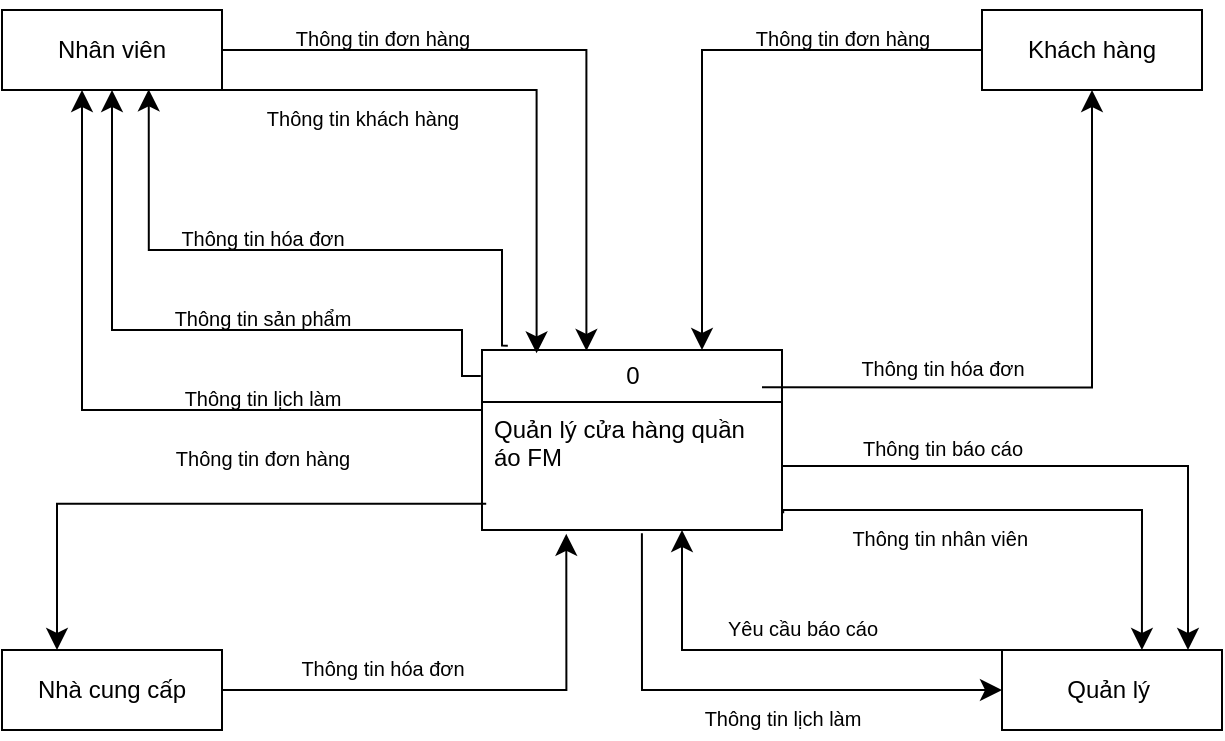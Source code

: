 <mxfile version="20.8.16" type="device"><diagram id="R2lEEEUBdFMjLlhIrx00" name="Page-1"><mxGraphModel dx="1034" dy="528" grid="1" gridSize="10" guides="1" tooltips="1" connect="1" arrows="1" fold="1" page="1" pageScale="1" pageWidth="850" pageHeight="1100" math="0" shadow="0" extFonts="Permanent Marker^https://fonts.googleapis.com/css?family=Permanent+Marker"><root><mxCell id="0"/><mxCell id="1" parent="0"/><mxCell id="2q9c3Ucb_O_qHo8AVVzJ-1" value="0" style="swimlane;fontStyle=0;childLayout=stackLayout;horizontal=1;startSize=26;fillColor=none;horizontalStack=0;resizeParent=1;resizeParentMax=0;resizeLast=0;collapsible=1;marginBottom=0;html=1;" parent="1" vertex="1"><mxGeometry x="360" y="310" width="150" height="90" as="geometry"/></mxCell><mxCell id="2q9c3Ucb_O_qHo8AVVzJ-2" value="Quản lý cửa hàng quần áo FM" style="text;strokeColor=none;fillColor=none;align=left;verticalAlign=top;spacingLeft=4;spacingRight=4;overflow=hidden;rotatable=0;points=[[0,0.5],[1,0.5]];portConstraint=eastwest;whiteSpace=wrap;html=1;" parent="2q9c3Ucb_O_qHo8AVVzJ-1" vertex="1"><mxGeometry y="26" width="150" height="64" as="geometry"/></mxCell><mxCell id="2q9c3Ucb_O_qHo8AVVzJ-5" value="Nhân viên" style="rounded=0;whiteSpace=wrap;html=1;" parent="1" vertex="1"><mxGeometry x="120" y="140" width="110" height="40" as="geometry"/></mxCell><mxCell id="2q9c3Ucb_O_qHo8AVVzJ-6" value="Khách hàng" style="rounded=0;whiteSpace=wrap;html=1;" parent="1" vertex="1"><mxGeometry x="610" y="140" width="110" height="40" as="geometry"/></mxCell><mxCell id="2q9c3Ucb_O_qHo8AVVzJ-7" value="Nhà cung cấp" style="rounded=0;whiteSpace=wrap;html=1;" parent="1" vertex="1"><mxGeometry x="120" y="460" width="110" height="40" as="geometry"/></mxCell><mxCell id="2q9c3Ucb_O_qHo8AVVzJ-8" value="Quản lý&amp;nbsp;" style="rounded=0;whiteSpace=wrap;html=1;" parent="1" vertex="1"><mxGeometry x="620" y="460" width="110" height="40" as="geometry"/></mxCell><mxCell id="2q9c3Ucb_O_qHo8AVVzJ-9" value="" style="edgeStyle=segmentEdgeStyle;endArrow=classic;html=1;curved=0;rounded=0;endSize=8;startSize=8;entryX=0.281;entryY=1.03;entryDx=0;entryDy=0;entryPerimeter=0;" parent="1" target="2q9c3Ucb_O_qHo8AVVzJ-2" edge="1"><mxGeometry width="50" height="50" relative="1" as="geometry"><mxPoint x="230" y="480" as="sourcePoint"/><mxPoint x="280" y="430" as="targetPoint"/></mxGeometry></mxCell><mxCell id="2q9c3Ucb_O_qHo8AVVzJ-11" value="&lt;span style=&quot;font-weight: normal;&quot;&gt;&lt;font style=&quot;font-size: 10px;&quot;&gt;Thông tin hóa đơn&lt;/font&gt;&lt;/span&gt;" style="text;strokeColor=none;fillColor=none;html=1;fontSize=24;fontStyle=1;verticalAlign=middle;align=center;" parent="1" vertex="1"><mxGeometry x="260" y="450" width="100" height="30" as="geometry"/></mxCell><mxCell id="2q9c3Ucb_O_qHo8AVVzJ-12" value="" style="edgeStyle=segmentEdgeStyle;endArrow=classic;html=1;curved=0;rounded=0;endSize=8;startSize=8;fontSize=10;entryX=0.25;entryY=0;entryDx=0;entryDy=0;exitX=0.014;exitY=0.795;exitDx=0;exitDy=0;exitPerimeter=0;" parent="1" source="2q9c3Ucb_O_qHo8AVVzJ-2" target="2q9c3Ucb_O_qHo8AVVzJ-7" edge="1"><mxGeometry width="50" height="50" relative="1" as="geometry"><mxPoint x="180" y="390" as="sourcePoint"/><mxPoint x="230" y="340" as="targetPoint"/></mxGeometry></mxCell><mxCell id="2q9c3Ucb_O_qHo8AVVzJ-13" value="&lt;span style=&quot;font-weight: normal;&quot;&gt;&lt;font style=&quot;font-size: 10px;&quot;&gt;Thông tin đơn hàng&lt;/font&gt;&lt;/span&gt;" style="text;strokeColor=none;fillColor=none;html=1;fontSize=24;fontStyle=1;verticalAlign=middle;align=center;" parent="1" vertex="1"><mxGeometry x="200" y="350" width="100" height="20" as="geometry"/></mxCell><mxCell id="wu5za7oDk2e-hdPkNd61-2" value="" style="edgeStyle=segmentEdgeStyle;endArrow=classic;html=1;curved=0;rounded=0;endSize=8;startSize=8;entryX=0.5;entryY=1;entryDx=0;entryDy=0;" edge="1" parent="1" target="2q9c3Ucb_O_qHo8AVVzJ-6"><mxGeometry width="50" height="50" relative="1" as="geometry"><mxPoint x="500" y="328.68" as="sourcePoint"/><mxPoint x="669.34" y="230.0" as="targetPoint"/></mxGeometry></mxCell><mxCell id="wu5za7oDk2e-hdPkNd61-3" value="&lt;span style=&quot;font-weight: normal;&quot;&gt;&lt;font style=&quot;font-size: 10px;&quot;&gt;Thông tin hóa đơn&lt;/font&gt;&lt;/span&gt;" style="text;strokeColor=none;fillColor=none;html=1;fontSize=24;fontStyle=1;verticalAlign=middle;align=center;" vertex="1" parent="1"><mxGeometry x="540" y="300" width="100" height="30" as="geometry"/></mxCell><mxCell id="wu5za7oDk2e-hdPkNd61-4" value="" style="edgeStyle=segmentEdgeStyle;endArrow=classic;html=1;curved=0;rounded=0;endSize=8;startSize=8;fontSize=10;exitX=0;exitY=0.5;exitDx=0;exitDy=0;" edge="1" parent="1" source="2q9c3Ucb_O_qHo8AVVzJ-6" target="2q9c3Ucb_O_qHo8AVVzJ-1"><mxGeometry width="50" height="50" relative="1" as="geometry"><mxPoint x="640" y="208" as="sourcePoint"/><mxPoint x="427.5" y="310" as="targetPoint"/><Array as="points"><mxPoint x="470" y="160"/></Array></mxGeometry></mxCell><mxCell id="wu5za7oDk2e-hdPkNd61-8" value="&lt;span style=&quot;font-weight: normal;&quot;&gt;&lt;font style=&quot;font-size: 10px;&quot;&gt;Thông tin đơn hàng&lt;/font&gt;&lt;/span&gt;" style="text;strokeColor=none;fillColor=none;html=1;fontSize=24;fontStyle=1;verticalAlign=middle;align=center;" vertex="1" parent="1"><mxGeometry x="490" y="140" width="100" height="20" as="geometry"/></mxCell><mxCell id="wu5za7oDk2e-hdPkNd61-9" value="" style="edgeStyle=segmentEdgeStyle;endArrow=classic;html=1;curved=0;rounded=0;endSize=8;startSize=8;entryX=0.348;entryY=0.005;entryDx=0;entryDy=0;entryPerimeter=0;exitX=1;exitY=0.5;exitDx=0;exitDy=0;" edge="1" parent="1" source="2q9c3Ucb_O_qHo8AVVzJ-5" target="2q9c3Ucb_O_qHo8AVVzJ-1"><mxGeometry width="50" height="50" relative="1" as="geometry"><mxPoint x="200" y="260" as="sourcePoint"/><mxPoint x="250" y="210" as="targetPoint"/></mxGeometry></mxCell><mxCell id="wu5za7oDk2e-hdPkNd61-11" value="&lt;span style=&quot;font-weight: normal;&quot;&gt;&lt;font style=&quot;font-size: 10px;&quot;&gt;Thông tin đơn hàng&lt;/font&gt;&lt;/span&gt;" style="text;strokeColor=none;fillColor=none;html=1;fontSize=24;fontStyle=1;verticalAlign=middle;align=center;" vertex="1" parent="1"><mxGeometry x="260" y="140" width="100" height="20" as="geometry"/></mxCell><mxCell id="wu5za7oDk2e-hdPkNd61-12" value="" style="edgeStyle=segmentEdgeStyle;endArrow=classic;html=1;curved=0;rounded=0;endSize=8;startSize=8;entryX=0.5;entryY=1;entryDx=0;entryDy=0;exitX=-0.004;exitY=0.144;exitDx=0;exitDy=0;exitPerimeter=0;" edge="1" parent="1" source="2q9c3Ucb_O_qHo8AVVzJ-1" target="2q9c3Ucb_O_qHo8AVVzJ-5"><mxGeometry width="50" height="50" relative="1" as="geometry"><mxPoint x="350" y="320" as="sourcePoint"/><mxPoint x="290" y="230" as="targetPoint"/><Array as="points"><mxPoint x="350" y="323"/><mxPoint x="350" y="300"/><mxPoint x="175" y="300"/></Array></mxGeometry></mxCell><mxCell id="wu5za7oDk2e-hdPkNd61-15" value="&lt;span style=&quot;font-weight: normal;&quot;&gt;&lt;font style=&quot;font-size: 10px;&quot;&gt;Thông tin sản phẩm&lt;/font&gt;&lt;/span&gt;" style="text;strokeColor=none;fillColor=none;html=1;fontSize=24;fontStyle=1;verticalAlign=middle;align=center;" vertex="1" parent="1"><mxGeometry x="200" y="280" width="100" height="20" as="geometry"/></mxCell><mxCell id="wu5za7oDk2e-hdPkNd61-19" value="&lt;span style=&quot;font-weight: normal;&quot;&gt;&lt;font style=&quot;font-size: 10px;&quot;&gt;Thông tin khách hàng&lt;/font&gt;&lt;/span&gt;" style="text;strokeColor=none;fillColor=none;html=1;fontSize=24;fontStyle=1;verticalAlign=middle;align=center;" vertex="1" parent="1"><mxGeometry x="250" y="180" width="100" height="20" as="geometry"/></mxCell><mxCell id="wu5za7oDk2e-hdPkNd61-21" value="" style="edgeStyle=segmentEdgeStyle;endArrow=classic;html=1;curved=0;rounded=0;endSize=8;startSize=8;entryX=0.667;entryY=0.992;entryDx=0;entryDy=0;entryPerimeter=0;exitX=0.086;exitY=-0.024;exitDx=0;exitDy=0;exitPerimeter=0;" edge="1" parent="1" source="2q9c3Ucb_O_qHo8AVVzJ-1" target="2q9c3Ucb_O_qHo8AVVzJ-5"><mxGeometry width="50" height="50" relative="1" as="geometry"><mxPoint x="370" y="270" as="sourcePoint"/><mxPoint x="250" y="220" as="targetPoint"/><Array as="points"><mxPoint x="370" y="308"/><mxPoint x="370" y="260"/><mxPoint x="193" y="260"/></Array></mxGeometry></mxCell><mxCell id="wu5za7oDk2e-hdPkNd61-22" value="&lt;span style=&quot;font-weight: normal;&quot;&gt;&lt;font style=&quot;font-size: 10px;&quot;&gt;Thông tin hóa đơn&lt;/font&gt;&lt;/span&gt;" style="text;strokeColor=none;fillColor=none;html=1;fontSize=24;fontStyle=1;verticalAlign=middle;align=center;" vertex="1" parent="1"><mxGeometry x="200" y="240" width="100" height="20" as="geometry"/></mxCell><mxCell id="wu5za7oDk2e-hdPkNd61-24" value="" style="edgeStyle=segmentEdgeStyle;endArrow=classic;html=1;curved=0;rounded=0;endSize=8;startSize=8;exitX=0;exitY=0;exitDx=0;exitDy=0;entryX=0.195;entryY=0.024;entryDx=0;entryDy=0;entryPerimeter=0;" edge="1" parent="1"><mxGeometry width="50" height="50" relative="1" as="geometry"><mxPoint x="230" y="180" as="sourcePoint"/><mxPoint x="387.3" y="311.68" as="targetPoint"/></mxGeometry></mxCell><mxCell id="wu5za7oDk2e-hdPkNd61-27" value="" style="edgeStyle=segmentEdgeStyle;endArrow=classic;html=1;curved=0;rounded=0;endSize=8;startSize=8;exitX=0;exitY=0.091;exitDx=0;exitDy=0;exitPerimeter=0;" edge="1" parent="1" source="2q9c3Ucb_O_qHo8AVVzJ-2"><mxGeometry width="50" height="50" relative="1" as="geometry"><mxPoint x="110" y="230" as="sourcePoint"/><mxPoint x="160" y="180" as="targetPoint"/><Array as="points"><mxPoint x="360" y="340"/><mxPoint x="160" y="340"/></Array></mxGeometry></mxCell><mxCell id="wu5za7oDk2e-hdPkNd61-28" value="&lt;span style=&quot;font-weight: normal;&quot;&gt;&lt;font style=&quot;font-size: 10px;&quot;&gt;Thông tin lịch làm&lt;/font&gt;&lt;/span&gt;" style="text;strokeColor=none;fillColor=none;html=1;fontSize=24;fontStyle=1;verticalAlign=middle;align=center;" vertex="1" parent="1"><mxGeometry x="200" y="320" width="100" height="20" as="geometry"/></mxCell><mxCell id="wu5za7oDk2e-hdPkNd61-29" value="" style="edgeStyle=segmentEdgeStyle;endArrow=classic;html=1;curved=0;rounded=0;endSize=8;startSize=8;" edge="1" parent="1" source="2q9c3Ucb_O_qHo8AVVzJ-8"><mxGeometry width="50" height="50" relative="1" as="geometry"><mxPoint x="650" y="430" as="sourcePoint"/><mxPoint x="460" y="400" as="targetPoint"/><Array as="points"><mxPoint x="460" y="460"/></Array></mxGeometry></mxCell><mxCell id="wu5za7oDk2e-hdPkNd61-30" value="&lt;span style=&quot;font-size: 10px; font-weight: 400;&quot;&gt;Yêu cầu báo cáo&lt;/span&gt;" style="text;strokeColor=none;fillColor=none;html=1;fontSize=24;fontStyle=1;verticalAlign=middle;align=center;" vertex="1" parent="1"><mxGeometry x="470" y="430" width="100" height="30" as="geometry"/></mxCell><mxCell id="wu5za7oDk2e-hdPkNd61-31" value="" style="edgeStyle=segmentEdgeStyle;endArrow=classic;html=1;curved=0;rounded=0;endSize=8;startSize=8;exitX=1;exitY=0.5;exitDx=0;exitDy=0;" edge="1" parent="1" source="2q9c3Ucb_O_qHo8AVVzJ-2"><mxGeometry width="50" height="50" relative="1" as="geometry"><mxPoint x="620" y="390" as="sourcePoint"/><mxPoint x="713" y="460" as="targetPoint"/></mxGeometry></mxCell><mxCell id="wu5za7oDk2e-hdPkNd61-34" value="&lt;span style=&quot;font-size: 10px; font-weight: 400;&quot;&gt;Thông tin báo cáo&lt;/span&gt;" style="text;strokeColor=none;fillColor=none;html=1;fontSize=24;fontStyle=1;verticalAlign=middle;align=center;" vertex="1" parent="1"><mxGeometry x="540" y="345" width="100" height="20" as="geometry"/></mxCell><mxCell id="wu5za7oDk2e-hdPkNd61-35" value="" style="edgeStyle=segmentEdgeStyle;endArrow=classic;html=1;curved=0;rounded=0;endSize=8;startSize=8;exitX=1.004;exitY=0.87;exitDx=0;exitDy=0;exitPerimeter=0;entryX=0.636;entryY=0;entryDx=0;entryDy=0;entryPerimeter=0;" edge="1" parent="1" source="2q9c3Ucb_O_qHo8AVVzJ-2" target="2q9c3Ucb_O_qHo8AVVzJ-8"><mxGeometry width="50" height="50" relative="1" as="geometry"><mxPoint x="520" y="390" as="sourcePoint"/><mxPoint x="690" y="450" as="targetPoint"/><Array as="points"><mxPoint x="511" y="390"/><mxPoint x="690" y="390"/></Array></mxGeometry></mxCell><mxCell id="wu5za7oDk2e-hdPkNd61-36" value="&lt;span style=&quot;font-size: 10px; font-weight: 400;&quot;&gt;Thông tin nhân viên&amp;nbsp;&lt;/span&gt;" style="text;strokeColor=none;fillColor=none;html=1;fontSize=24;fontStyle=1;verticalAlign=middle;align=center;" vertex="1" parent="1"><mxGeometry x="540" y="390" width="100" height="20" as="geometry"/></mxCell><mxCell id="wu5za7oDk2e-hdPkNd61-38" value="" style="edgeStyle=segmentEdgeStyle;endArrow=classic;html=1;curved=0;rounded=0;endSize=8;startSize=8;entryX=0;entryY=0.5;entryDx=0;entryDy=0;exitX=0.533;exitY=1.026;exitDx=0;exitDy=0;exitPerimeter=0;" edge="1" parent="1" source="2q9c3Ucb_O_qHo8AVVzJ-2" target="2q9c3Ucb_O_qHo8AVVzJ-8"><mxGeometry width="50" height="50" relative="1" as="geometry"><mxPoint x="460" y="490" as="sourcePoint"/><mxPoint x="590" y="470" as="targetPoint"/><Array as="points"><mxPoint x="440" y="480"/></Array></mxGeometry></mxCell><mxCell id="wu5za7oDk2e-hdPkNd61-40" value="&lt;span style=&quot;font-weight: normal;&quot;&gt;&lt;font style=&quot;font-size: 10px;&quot;&gt;Thông tin lịch làm&lt;/font&gt;&lt;/span&gt;" style="text;strokeColor=none;fillColor=none;html=1;fontSize=24;fontStyle=1;verticalAlign=middle;align=center;" vertex="1" parent="1"><mxGeometry x="460" y="480" width="100" height="20" as="geometry"/></mxCell></root></mxGraphModel></diagram></mxfile>